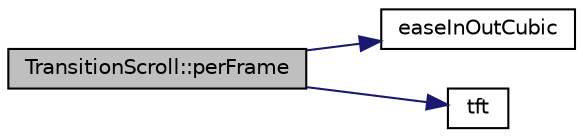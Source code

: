 digraph "TransitionScroll::perFrame"
{
 // LATEX_PDF_SIZE
  edge [fontname="Helvetica",fontsize="10",labelfontname="Helvetica",labelfontsize="10"];
  node [fontname="Helvetica",fontsize="10",shape=record];
  rankdir="LR";
  Node1 [label="TransitionScroll::perFrame",height=0.2,width=0.4,color="black", fillcolor="grey75", style="filled", fontcolor="black",tooltip=" "];
  Node1 -> Node2 [color="midnightblue",fontsize="10",style="solid",fontname="Helvetica"];
  Node2 [label="easeInOutCubic",height=0.2,width=0.4,color="black", fillcolor="white", style="filled",URL="$_transition_scroll_8h.html#a3996bb1f1ab13915ca43200aed76616f",tooltip=" "];
  Node1 -> Node3 [color="midnightblue",fontsize="10",style="solid",fontname="Helvetica"];
  Node3 [label="tft",height=0.2,width=0.4,color="black", fillcolor="white", style="filled",URL="$_app_manager_8h.html#a02651bfd33ab4b159cf8e4e3ee120c2f",tooltip=" "];
}

